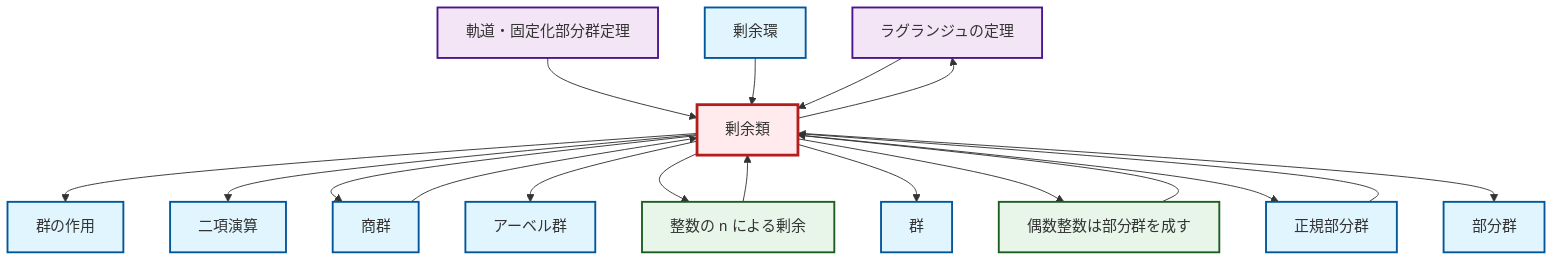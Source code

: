 graph TD
    classDef definition fill:#e1f5fe,stroke:#01579b,stroke-width:2px
    classDef theorem fill:#f3e5f5,stroke:#4a148c,stroke-width:2px
    classDef axiom fill:#fff3e0,stroke:#e65100,stroke-width:2px
    classDef example fill:#e8f5e9,stroke:#1b5e20,stroke-width:2px
    classDef current fill:#ffebee,stroke:#b71c1c,stroke-width:3px
    def-binary-operation["二項演算"]:::definition
    thm-lagrange["ラグランジュの定理"]:::theorem
    def-abelian-group["アーベル群"]:::definition
    def-group-action["群の作用"]:::definition
    def-normal-subgroup["正規部分群"]:::definition
    thm-orbit-stabilizer["軌道・固定化部分群定理"]:::theorem
    def-subgroup["部分群"]:::definition
    ex-even-integers-subgroup["偶数整数は部分群を成す"]:::example
    ex-quotient-integers-mod-n["整数の n による剰余"]:::example
    def-coset["剰余類"]:::definition
    def-quotient-ring["剰余環"]:::definition
    def-group["群"]:::definition
    def-quotient-group["商群"]:::definition
    ex-even-integers-subgroup --> def-coset
    def-coset --> def-group-action
    def-coset --> def-binary-operation
    thm-orbit-stabilizer --> def-coset
    def-coset --> def-quotient-group
    def-quotient-ring --> def-coset
    def-normal-subgroup --> def-coset
    def-quotient-group --> def-coset
    ex-quotient-integers-mod-n --> def-coset
    def-coset --> def-abelian-group
    def-coset --> ex-quotient-integers-mod-n
    def-coset --> def-group
    def-coset --> ex-even-integers-subgroup
    def-coset --> thm-lagrange
    thm-lagrange --> def-coset
    def-coset --> def-normal-subgroup
    def-coset --> def-subgroup
    class def-coset current